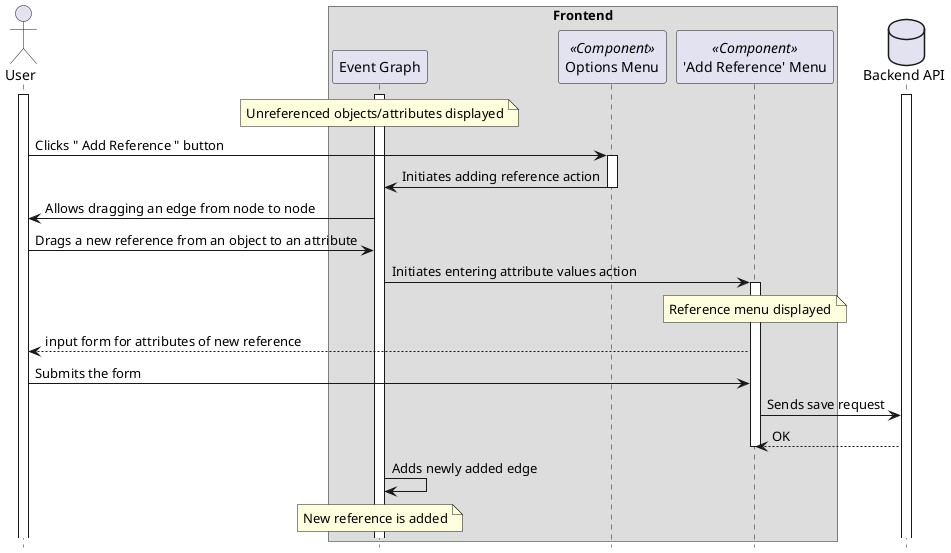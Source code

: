 @startuml "Add Reference between Object and attribute in Event-Graph"
hide footbox

actor User as user
box "Frontend"
participant "Event Graph" as eventgraph
participant "Options Menu" as optmenu <<Component>>
participant "'Add Reference' Menu" as addreferencemenu <<Component>>
end box
database "Backend API" as api

activate user
activate api
activate eventgraph
note over eventgraph : Unreferenced objects/attributes displayed


user -> optmenu: Clicks " Add Reference " button
activate optmenu

optmenu -> eventgraph: Initiates adding reference action
deactivate optmenu

eventgraph -> user: Allows dragging an edge from node to node

user -> eventgraph: Drags a new reference from an object to an attribute

eventgraph -> addreferencemenu: Initiates entering attribute values action


activate addreferencemenu
note over addreferencemenu: Reference menu displayed

addreferencemenu --> user:input form for attributes of new reference

user -> addreferencemenu: Submits the form

addreferencemenu -> api: Sends save request

api --> addreferencemenu: OK
deactivate addreferencemenu

eventgraph -> eventgraph: Adds newly added edge

note over eventgraph : New reference is added

@enduml
